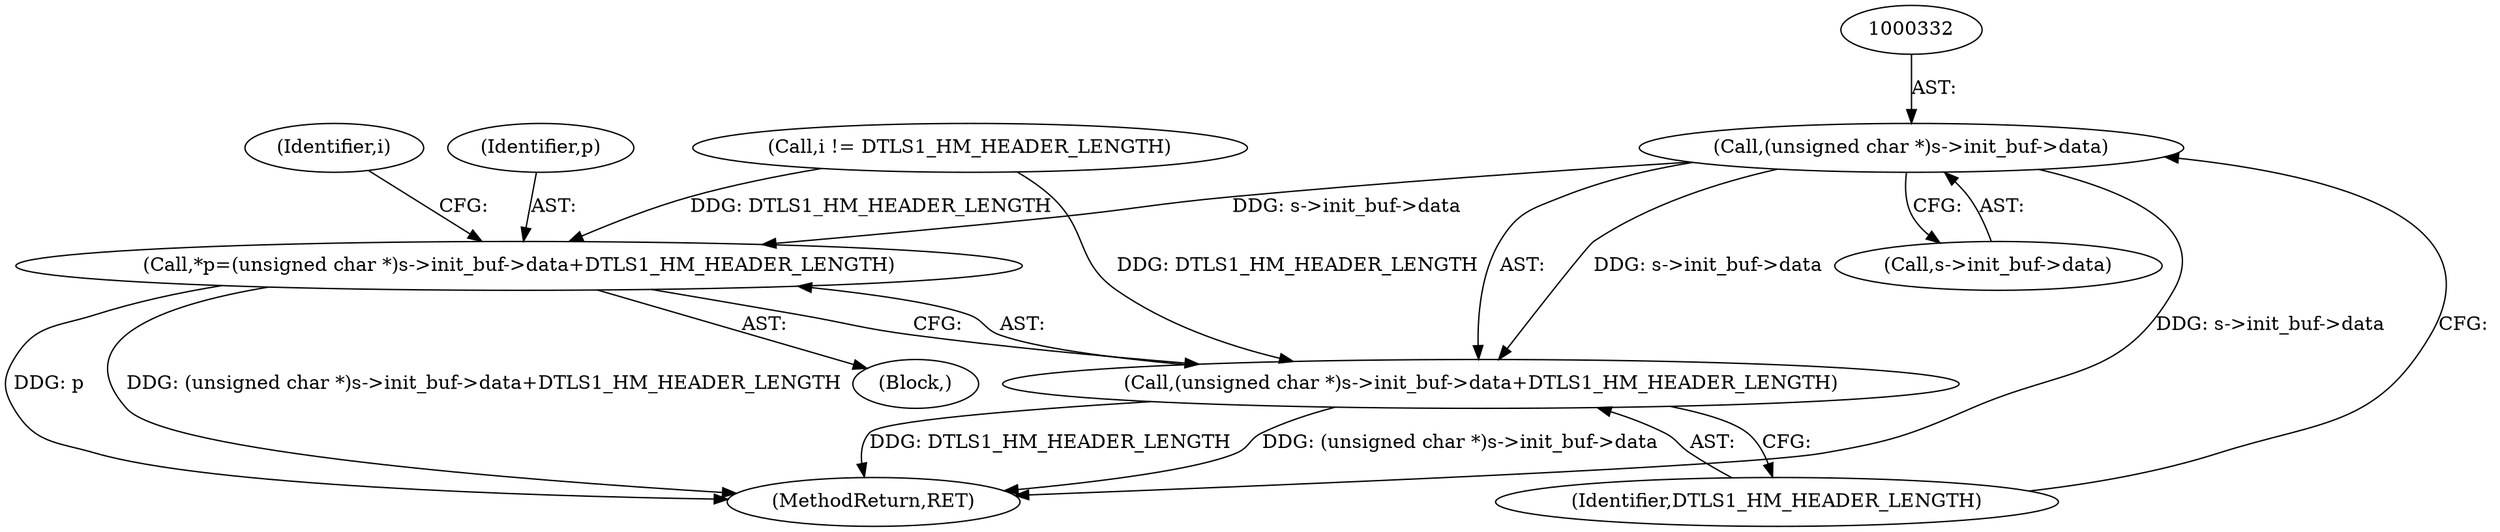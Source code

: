 digraph "0_openssl_d3152655d5319ce883c8e3ac4b99f8de4c59d846@pointer" {
"1000331" [label="(Call,(unsigned char *)s->init_buf->data)"];
"1000328" [label="(Call,*p=(unsigned char *)s->init_buf->data+DTLS1_HM_HEADER_LENGTH)"];
"1000330" [label="(Call,(unsigned char *)s->init_buf->data+DTLS1_HM_HEADER_LENGTH)"];
"1000330" [label="(Call,(unsigned char *)s->init_buf->data+DTLS1_HM_HEADER_LENGTH)"];
"1000412" [label="(MethodReturn,RET)"];
"1000338" [label="(Identifier,DTLS1_HM_HEADER_LENGTH)"];
"1000328" [label="(Call,*p=(unsigned char *)s->init_buf->data+DTLS1_HM_HEADER_LENGTH)"];
"1000340" [label="(Identifier,i)"];
"1000333" [label="(Call,s->init_buf->data)"];
"1000329" [label="(Identifier,p)"];
"1000326" [label="(Block,)"];
"1000331" [label="(Call,(unsigned char *)s->init_buf->data)"];
"1000165" [label="(Call,i != DTLS1_HM_HEADER_LENGTH)"];
"1000331" -> "1000330"  [label="AST: "];
"1000331" -> "1000333"  [label="CFG: "];
"1000332" -> "1000331"  [label="AST: "];
"1000333" -> "1000331"  [label="AST: "];
"1000338" -> "1000331"  [label="CFG: "];
"1000331" -> "1000412"  [label="DDG: s->init_buf->data"];
"1000331" -> "1000328"  [label="DDG: s->init_buf->data"];
"1000331" -> "1000330"  [label="DDG: s->init_buf->data"];
"1000328" -> "1000326"  [label="AST: "];
"1000328" -> "1000330"  [label="CFG: "];
"1000329" -> "1000328"  [label="AST: "];
"1000330" -> "1000328"  [label="AST: "];
"1000340" -> "1000328"  [label="CFG: "];
"1000328" -> "1000412"  [label="DDG: p"];
"1000328" -> "1000412"  [label="DDG: (unsigned char *)s->init_buf->data+DTLS1_HM_HEADER_LENGTH"];
"1000165" -> "1000328"  [label="DDG: DTLS1_HM_HEADER_LENGTH"];
"1000330" -> "1000338"  [label="CFG: "];
"1000338" -> "1000330"  [label="AST: "];
"1000330" -> "1000412"  [label="DDG: (unsigned char *)s->init_buf->data"];
"1000330" -> "1000412"  [label="DDG: DTLS1_HM_HEADER_LENGTH"];
"1000165" -> "1000330"  [label="DDG: DTLS1_HM_HEADER_LENGTH"];
}
